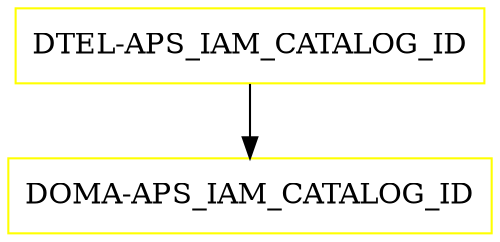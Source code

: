 digraph G {
  "DTEL-APS_IAM_CATALOG_ID" [shape=box,color=yellow];
  "DOMA-APS_IAM_CATALOG_ID" [shape=box,color=yellow,URL="./DOMA_APS_IAM_CATALOG_ID.html"];
  "DTEL-APS_IAM_CATALOG_ID" -> "DOMA-APS_IAM_CATALOG_ID";
}
